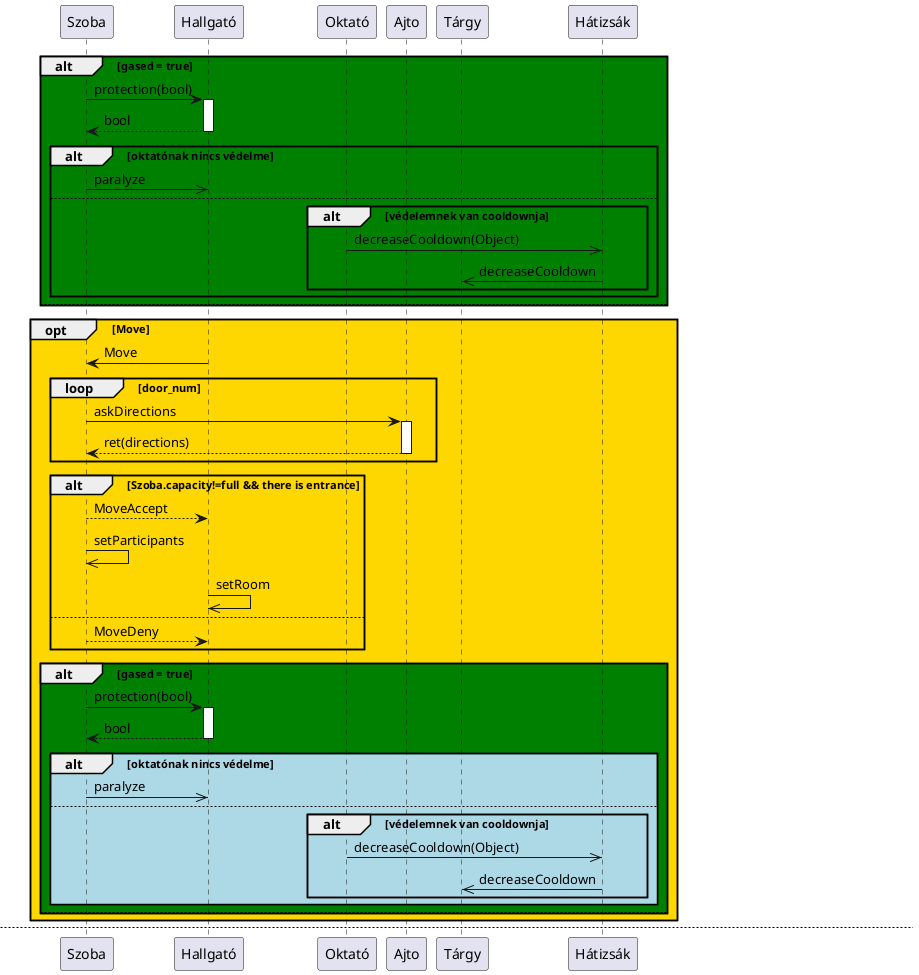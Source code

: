 @startuml Round_okt
participant Szoba as sz
participant Hallgató as h
participant Oktató as okt
participant Ajto as a
participant Tárgy as t
participant Hátizsák as hát

alt #green gased = true
        sz->h ++: protection(bool)
        return bool
        alt oktatónak nincs védelme
            sz->>h : paralyze
        else
            alt védelemnek van cooldownja
            okt->>hát : decreaseCooldown(Object)
            hát->>t : decreaseCooldown
            end
        end
else
end

opt #gold Move
    h->sz : Move

    loop door_num
        sz->a ++: askDirections
        return ret(directions)
    end

    alt Szoba.capacity!=full && there is entrance
        sz-->h : MoveAccept
        sz->>sz : setParticipants
        h->>h : setRoom    
    else
        sz-->h : MoveDeny
    end

    alt #green gased = true
        sz->h ++: protection(bool)
        return bool
        alt #LightBlue oktatónak nincs védelme
            sz->>h : paralyze
        else
            alt védelemnek van cooldownja
            okt->>hát : decreaseCooldown(Object)
            hát->>t : decreaseCooldown
            end
        end
    else
    end
end

' ---------------------- '
newpage

alt #LightPink van hallgató a szobában
    loop for each hallgató in szoba

        okt -> h : askIfDefense(bool)

        h->hát : checkDefense
        loop for each tárgy in hátizsák
            hát->t ++: isDefensive
            return isDefensive
        end
        
        alt van védelmi tárgy
            hát->>hát : choose_highest_in_hiearchy()

            note right of hát : kiválasztja egy sorrendnek megfelelően,\n melyik tárgyat használja el
            alt #LightSeaGreen a védelmi tárgynak van hatása

                group perform effect

                    hát->>t : effect
                    t->hát ++ : getSzoba
                    hát->okt ++: getSzoba
                    return szoba
                    hát-->t --: szoba
                    t->>sz : invokeEffect()

                    note right of t : az invokeEffect azt jelenti, hogy a védelmi tárgy hatásának\n megfelelő függvényt hívja meg
                end
            else
                alt védelemnek van cooldownja
                    okt->>hát : decreaseCooldown(Object)
                    hát->>t : decreaseCooldown
                end
            end

            hát-->h : return (true)
            h-->okt : return (true)
        else
            hát-->h : return (false)
            h-->okt : return (false)
            okt ->> h !! : kibuktat            
        end
    end
end

loop max 3
    opt tárgyfelvétel
        okt->sz ++: askForObject
        sz-->okt --: ret(Object)
        okt->>hát : add(Object)
    end

    opt tárgyeldobás
        okt->hát ++: askForObject
        hát-->okt --: ret(Object)
        okt->>sz : add(Object)
    end
end
@enduml